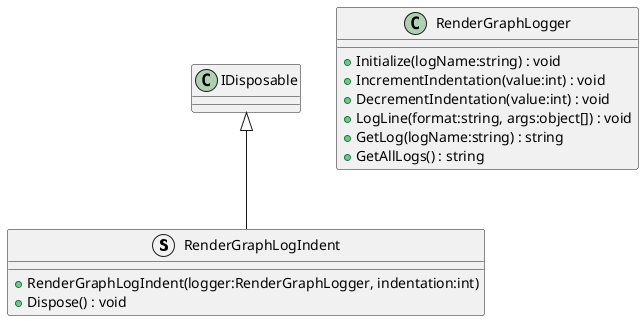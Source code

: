 @startuml
struct RenderGraphLogIndent {
    + RenderGraphLogIndent(logger:RenderGraphLogger, indentation:int)
    + Dispose() : void
}
class RenderGraphLogger {
    + Initialize(logName:string) : void
    + IncrementIndentation(value:int) : void
    + DecrementIndentation(value:int) : void
    + LogLine(format:string, args:object[]) : void
    + GetLog(logName:string) : string
    + GetAllLogs() : string
}
IDisposable <|-- RenderGraphLogIndent
@enduml
